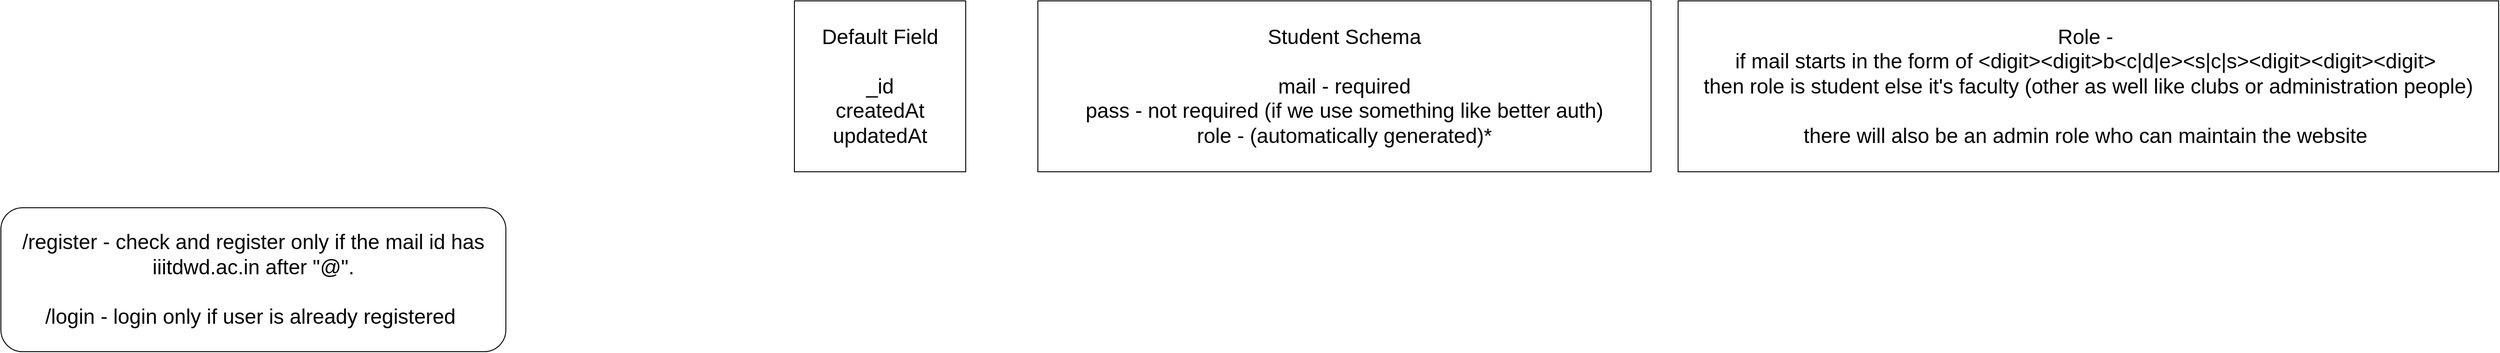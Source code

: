 <mxfile version="28.1.0">
  <diagram name="Page-1" id="pB__ZYk25tRTgvriTM0n">
    <mxGraphModel dx="1351" dy="794" grid="1" gridSize="10" guides="1" tooltips="1" connect="1" arrows="1" fold="1" page="1" pageScale="1" pageWidth="850" pageHeight="1100" math="0" shadow="0">
      <root>
        <mxCell id="0" />
        <mxCell id="1" parent="0" />
        <mxCell id="Bhree_8IVqH9I8Z2f-9a-2" value="/register - check and register only if the mail id has iiitdwd.ac.in after &quot;@&quot;.&lt;div&gt;&lt;br&gt;&lt;div&gt;/login - login only if user is already registered&amp;nbsp;&lt;/div&gt;&lt;/div&gt;" style="rounded=1;whiteSpace=wrap;html=1;align=center;fontSize=23;" parent="1" vertex="1">
          <mxGeometry x="460" y="230" width="560" height="160" as="geometry" />
        </mxCell>
        <mxCell id="6K_ZOGJm7Vm8fiNNiEi8-2" value="&lt;div&gt;Default Field&lt;/div&gt;&lt;div&gt;&lt;br&gt;&lt;/div&gt;&lt;div&gt;_id&lt;/div&gt;&lt;div&gt;createdAt&lt;/div&gt;&lt;div&gt;updatedAt&lt;/div&gt;" style="rounded=0;whiteSpace=wrap;html=1;fontSize=23;" vertex="1" parent="1">
          <mxGeometry x="1340" width="190" height="190" as="geometry" />
        </mxCell>
        <mxCell id="6K_ZOGJm7Vm8fiNNiEi8-3" value="&lt;div&gt;Student Schema&lt;/div&gt;&lt;div&gt;&lt;br&gt;&lt;/div&gt;&lt;div&gt;mail - required&lt;/div&gt;&lt;div&gt;pass - not required (if we use something like better auth)&lt;/div&gt;&lt;div&gt;role - (automatically generated)*&lt;/div&gt;" style="rounded=0;whiteSpace=wrap;html=1;fontSize=23;" vertex="1" parent="1">
          <mxGeometry x="1610" width="680" height="190" as="geometry" />
        </mxCell>
        <mxCell id="6K_ZOGJm7Vm8fiNNiEi8-5" value="&lt;div&gt;Role -&amp;nbsp;&lt;br&gt;if mail starts in the form of&amp;nbsp;&lt;span style=&quot;background-color: transparent;&quot;&gt;&amp;lt;digit&amp;gt;&amp;lt;digit&amp;gt;b&amp;lt;c|d|e&amp;gt;&amp;lt;s|c|s&amp;gt;&amp;lt;digit&amp;gt;&amp;lt;digit&amp;gt;&amp;lt;digit&amp;gt;&lt;/span&gt;&lt;span style=&quot;background-color: transparent; color: light-dark(rgb(0, 0, 0), rgb(255, 255, 255));&quot;&gt;&amp;nbsp;&lt;/span&gt;&lt;/div&gt;&lt;div&gt;&lt;span style=&quot;background-color: transparent; color: light-dark(rgb(0, 0, 0), rgb(255, 255, 255));&quot;&gt;then role is student else it&#39;s faculty (other as well like clubs or administration people)&lt;/span&gt;&lt;/div&gt;&lt;div&gt;&lt;span style=&quot;background-color: transparent; color: light-dark(rgb(0, 0, 0), rgb(255, 255, 255));&quot;&gt;&lt;br&gt;&lt;/span&gt;&lt;/div&gt;&lt;div&gt;&lt;span style=&quot;background-color: transparent; color: light-dark(rgb(0, 0, 0), rgb(255, 255, 255));&quot;&gt;there will also be an admin role who can maintain the website&amp;nbsp;&lt;/span&gt;&lt;/div&gt;" style="rounded=0;whiteSpace=wrap;html=1;fontSize=23;" vertex="1" parent="1">
          <mxGeometry x="2320" width="910" height="190" as="geometry" />
        </mxCell>
      </root>
    </mxGraphModel>
  </diagram>
</mxfile>
